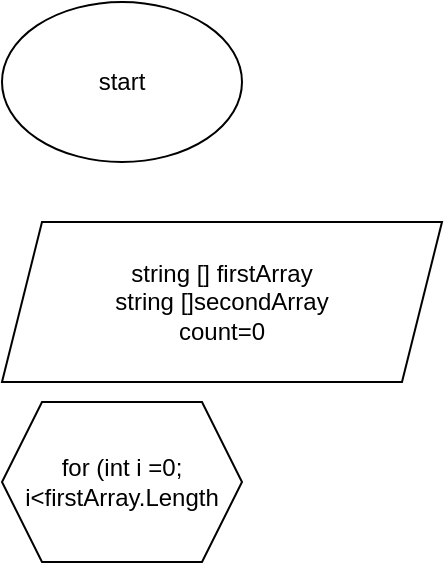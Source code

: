 <mxfile>
    <diagram id="pFQlNewbwL-wkGanqZhS" name="Page-1">
        <mxGraphModel dx="746" dy="427" grid="1" gridSize="10" guides="1" tooltips="1" connect="1" arrows="1" fold="1" page="1" pageScale="1" pageWidth="827" pageHeight="1169" math="0" shadow="0">
            <root>
                <mxCell id="0"/>
                <mxCell id="1" parent="0"/>
                <mxCell id="3" value="start" style="ellipse;whiteSpace=wrap;html=1;" vertex="1" parent="1">
                    <mxGeometry x="250" y="10" width="120" height="80" as="geometry"/>
                </mxCell>
                <mxCell id="4" value="string [] firstArray&lt;br&gt;string []secondArray&lt;br&gt;count=0" style="shape=parallelogram;perimeter=parallelogramPerimeter;whiteSpace=wrap;html=1;fixedSize=1;" vertex="1" parent="1">
                    <mxGeometry x="250" y="120" width="220" height="80" as="geometry"/>
                </mxCell>
                <mxCell id="6" value="for (int i =0; i&amp;lt;firstArray.Length" style="shape=hexagon;perimeter=hexagonPerimeter2;whiteSpace=wrap;html=1;fixedSize=1;" vertex="1" parent="1">
                    <mxGeometry x="250" y="210" width="120" height="80" as="geometry"/>
                </mxCell>
            </root>
        </mxGraphModel>
    </diagram>
</mxfile>